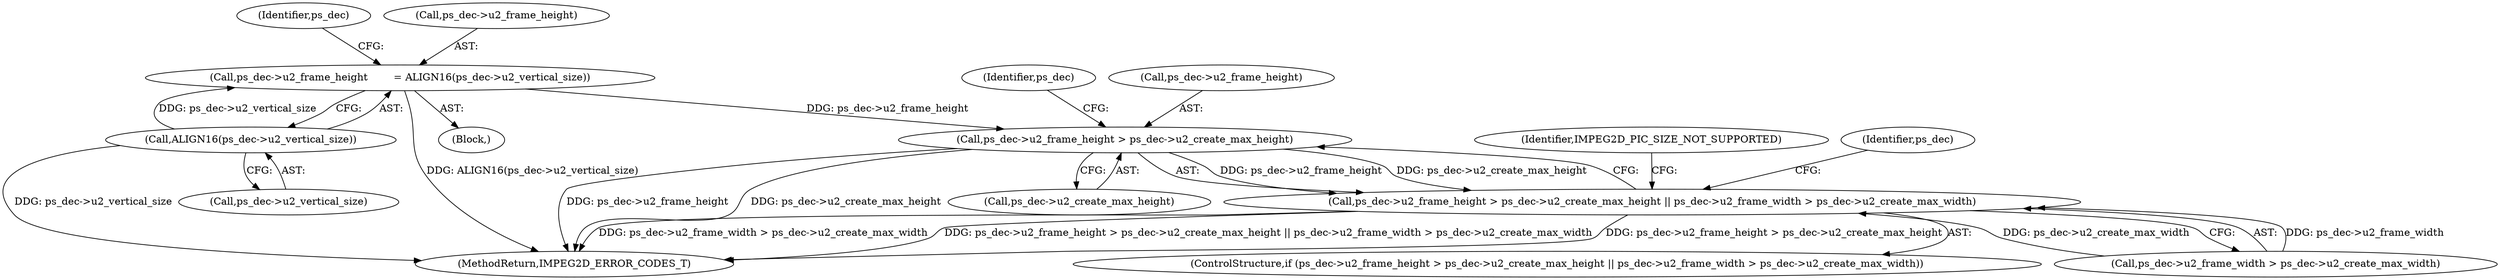 digraph "0_Android_29a78a11844fc027fa44be7f8bd8dc1cf8bf89f6_0@API" {
"1000268" [label="(Call,ps_dec->u2_frame_height > ps_dec->u2_create_max_height)"];
"1000239" [label="(Call,ps_dec->u2_frame_height        = ALIGN16(ps_dec->u2_vertical_size))"];
"1000243" [label="(Call,ALIGN16(ps_dec->u2_vertical_size))"];
"1000267" [label="(Call,ps_dec->u2_frame_height > ps_dec->u2_create_max_height || ps_dec->u2_frame_width > ps_dec->u2_create_max_width)"];
"1000268" [label="(Call,ps_dec->u2_frame_height > ps_dec->u2_create_max_height)"];
"1000266" [label="(ControlStructure,if (ps_dec->u2_frame_height > ps_dec->u2_create_max_height || ps_dec->u2_frame_width > ps_dec->u2_create_max_width))"];
"1000249" [label="(Identifier,ps_dec)"];
"1000244" [label="(Call,ps_dec->u2_vertical_size)"];
"1000284" [label="(Identifier,IMPEG2D_PIC_SIZE_NOT_SUPPORTED)"];
"1000287" [label="(Identifier,ps_dec)"];
"1000277" [label="(Identifier,ps_dec)"];
"1000272" [label="(Call,ps_dec->u2_create_max_height)"];
"1000239" [label="(Call,ps_dec->u2_frame_height        = ALIGN16(ps_dec->u2_vertical_size))"];
"1000269" [label="(Call,ps_dec->u2_frame_height)"];
"1000240" [label="(Call,ps_dec->u2_frame_height)"];
"1000119" [label="(Block,)"];
"1000275" [label="(Call,ps_dec->u2_frame_width > ps_dec->u2_create_max_width)"];
"1000369" [label="(MethodReturn,IMPEG2D_ERROR_CODES_T)"];
"1000243" [label="(Call,ALIGN16(ps_dec->u2_vertical_size))"];
"1000267" [label="(Call,ps_dec->u2_frame_height > ps_dec->u2_create_max_height || ps_dec->u2_frame_width > ps_dec->u2_create_max_width)"];
"1000268" -> "1000267"  [label="AST: "];
"1000268" -> "1000272"  [label="CFG: "];
"1000269" -> "1000268"  [label="AST: "];
"1000272" -> "1000268"  [label="AST: "];
"1000277" -> "1000268"  [label="CFG: "];
"1000267" -> "1000268"  [label="CFG: "];
"1000268" -> "1000369"  [label="DDG: ps_dec->u2_frame_height"];
"1000268" -> "1000369"  [label="DDG: ps_dec->u2_create_max_height"];
"1000268" -> "1000267"  [label="DDG: ps_dec->u2_frame_height"];
"1000268" -> "1000267"  [label="DDG: ps_dec->u2_create_max_height"];
"1000239" -> "1000268"  [label="DDG: ps_dec->u2_frame_height"];
"1000239" -> "1000119"  [label="AST: "];
"1000239" -> "1000243"  [label="CFG: "];
"1000240" -> "1000239"  [label="AST: "];
"1000243" -> "1000239"  [label="AST: "];
"1000249" -> "1000239"  [label="CFG: "];
"1000239" -> "1000369"  [label="DDG: ALIGN16(ps_dec->u2_vertical_size)"];
"1000243" -> "1000239"  [label="DDG: ps_dec->u2_vertical_size"];
"1000243" -> "1000244"  [label="CFG: "];
"1000244" -> "1000243"  [label="AST: "];
"1000243" -> "1000369"  [label="DDG: ps_dec->u2_vertical_size"];
"1000267" -> "1000266"  [label="AST: "];
"1000267" -> "1000275"  [label="CFG: "];
"1000275" -> "1000267"  [label="AST: "];
"1000284" -> "1000267"  [label="CFG: "];
"1000287" -> "1000267"  [label="CFG: "];
"1000267" -> "1000369"  [label="DDG: ps_dec->u2_frame_width > ps_dec->u2_create_max_width"];
"1000267" -> "1000369"  [label="DDG: ps_dec->u2_frame_height > ps_dec->u2_create_max_height || ps_dec->u2_frame_width > ps_dec->u2_create_max_width"];
"1000267" -> "1000369"  [label="DDG: ps_dec->u2_frame_height > ps_dec->u2_create_max_height"];
"1000275" -> "1000267"  [label="DDG: ps_dec->u2_frame_width"];
"1000275" -> "1000267"  [label="DDG: ps_dec->u2_create_max_width"];
}
